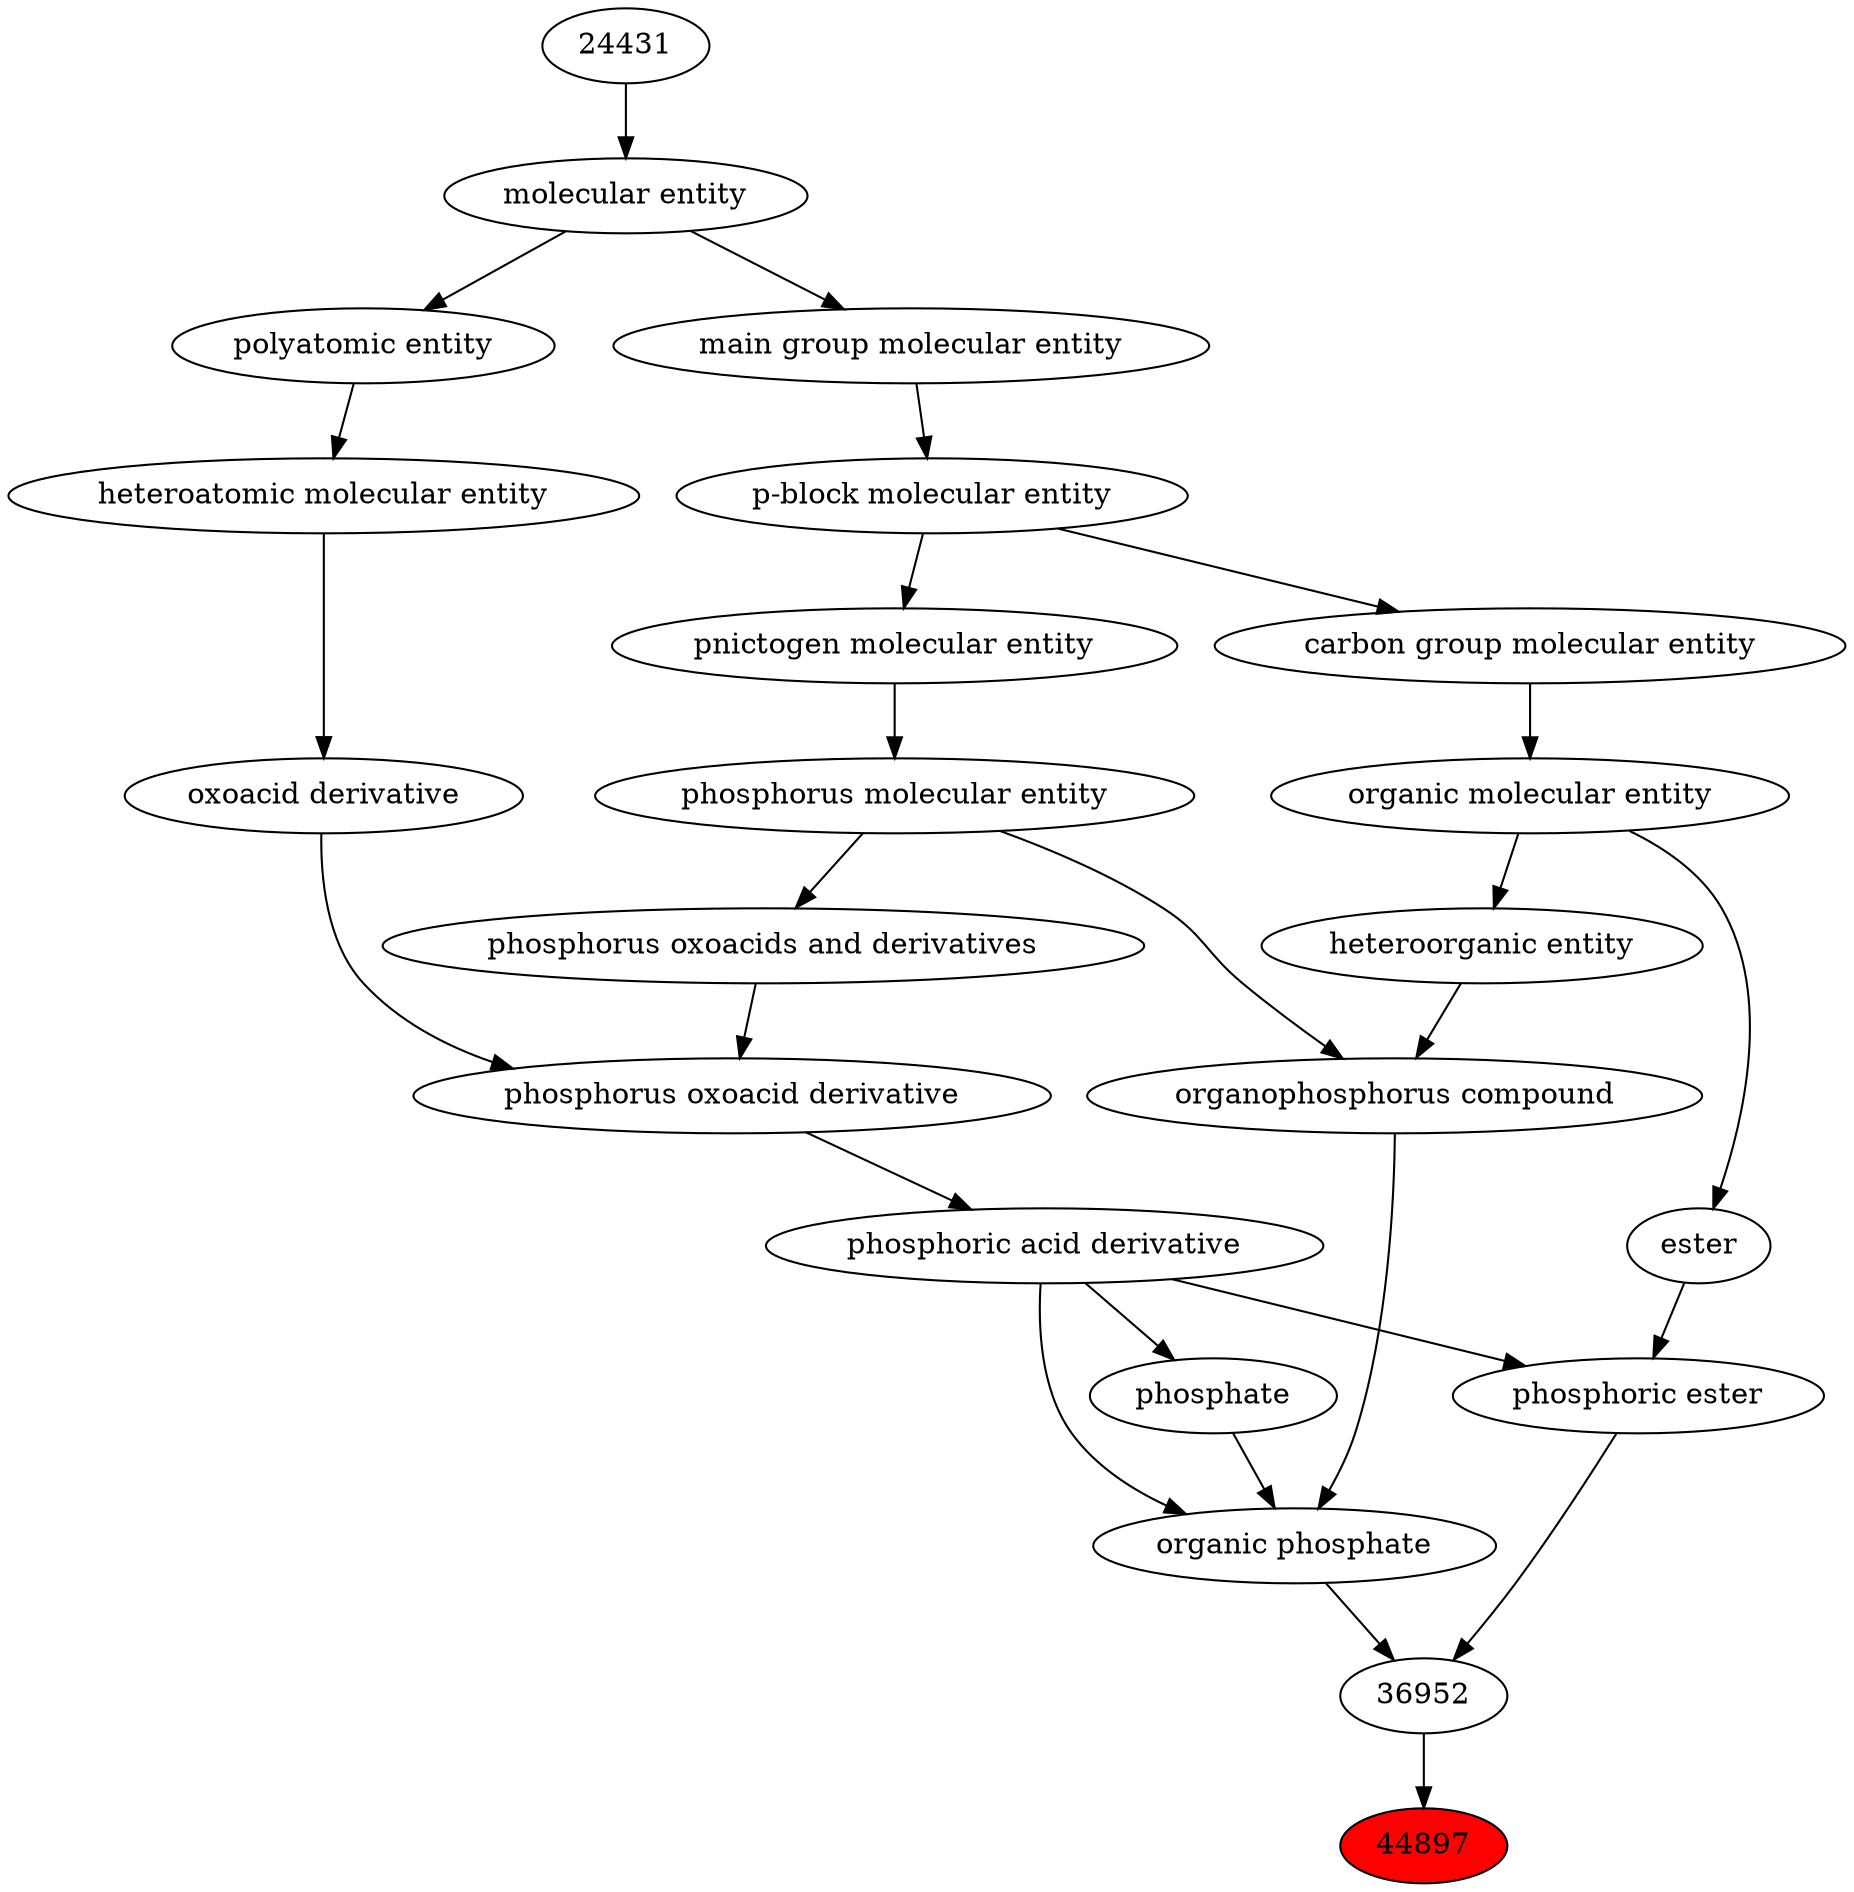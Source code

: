 digraph tree{ 
44897 [label="44897" fillcolor=red style=filled]
36952 -> 44897
36952 [label="36952"]
25703 -> 36952
37734 -> 36952
25703 [label="organic phosphate"]
26079 -> 25703
25710 -> 25703
26020 -> 25703
37734 [label="phosphoric ester"]
26079 -> 37734
35701 -> 37734
26079 [label="phosphoric acid derivative"]
36359 -> 26079
25710 [label="organophosphorus compound"]
33285 -> 25710
26082 -> 25710
26020 [label="phosphate"]
26079 -> 26020
35701 [label="ester"]
50860 -> 35701
36359 [label="phosphorus oxoacid derivative"]
33241 -> 36359
36360 -> 36359
33285 [label="heteroorganic entity"]
50860 -> 33285
26082 [label="phosphorus molecular entity"]
33302 -> 26082
50860 [label="organic molecular entity"]
33582 -> 50860
33241 [label="oxoacid derivative"]
37577 -> 33241
36360 [label="phosphorus oxoacids and derivatives"]
26082 -> 36360
33302 [label="pnictogen molecular entity"]
33675 -> 33302
33582 [label="carbon group molecular entity"]
33675 -> 33582
37577 [label="heteroatomic molecular entity"]
36357 -> 37577
33675 [label="p-block molecular entity"]
33579 -> 33675
36357 [label="polyatomic entity"]
23367 -> 36357
33579 [label="main group molecular entity"]
23367 -> 33579
23367 [label="molecular entity"]
24431 -> 23367
24431 [label="24431"]
}